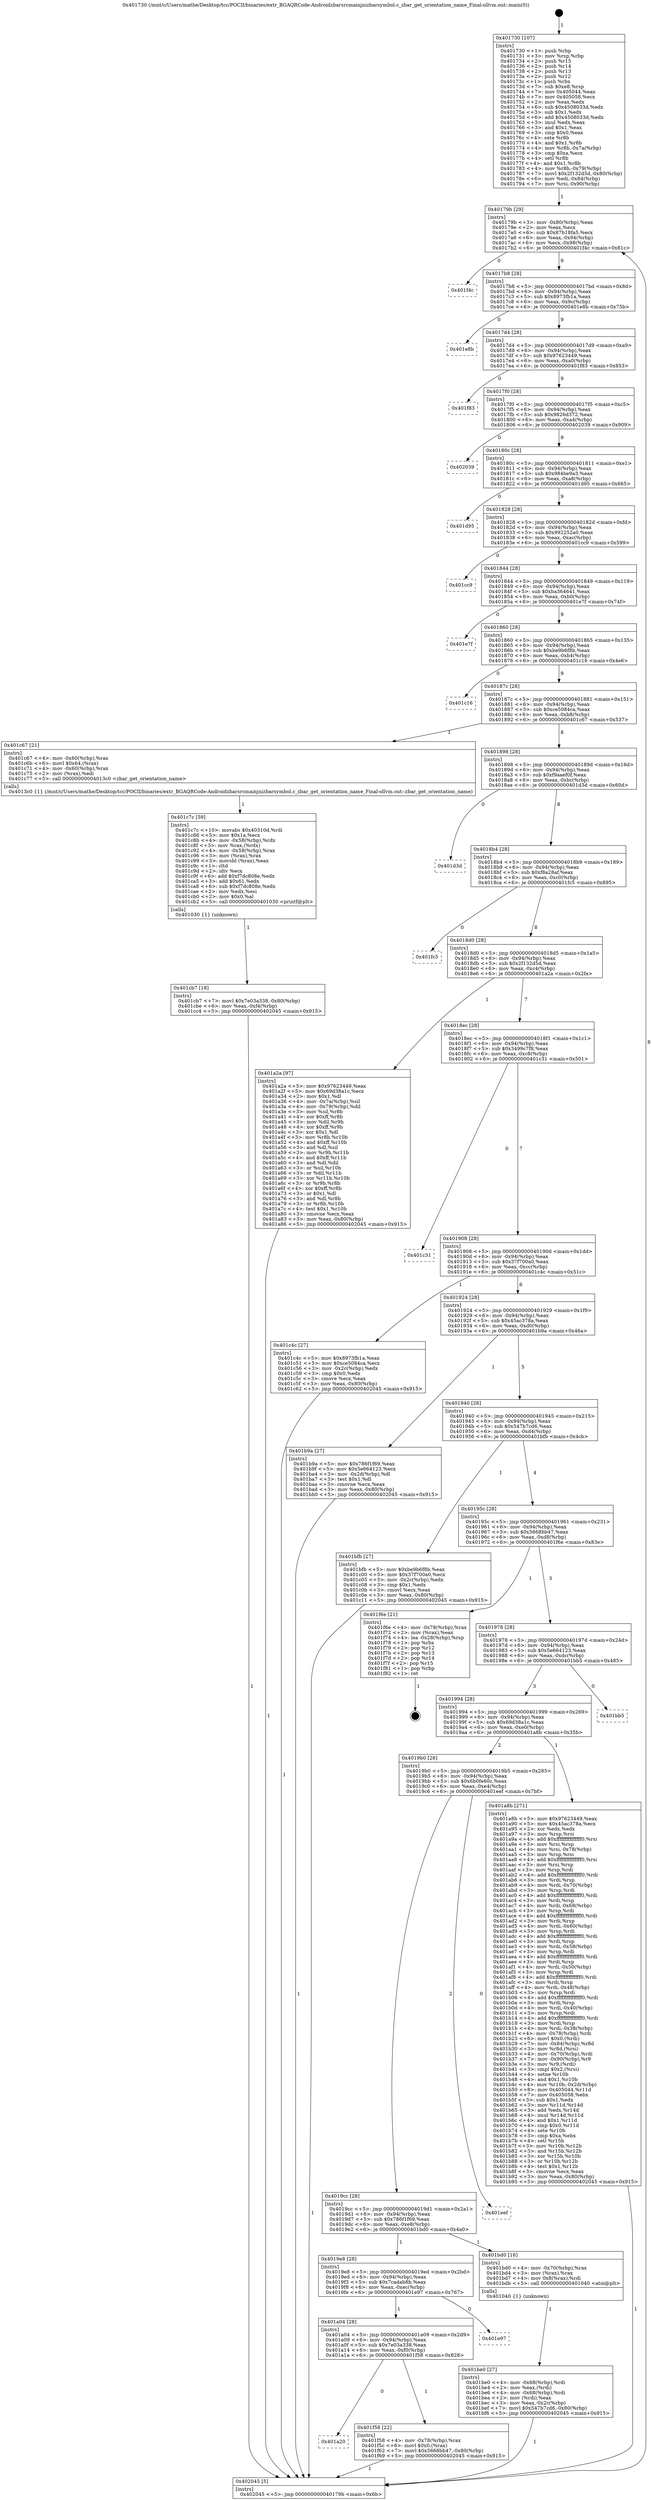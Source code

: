 digraph "0x401730" {
  label = "0x401730 (/mnt/c/Users/mathe/Desktop/tcc/POCII/binaries/extr_BGAQRCode-Androidzbarsrcmainjnizbarsymbol.c_zbar_get_orientation_name_Final-ollvm.out::main(0))"
  labelloc = "t"
  node[shape=record]

  Entry [label="",width=0.3,height=0.3,shape=circle,fillcolor=black,style=filled]
  "0x40179b" [label="{
     0x40179b [29]\l
     | [instrs]\l
     &nbsp;&nbsp;0x40179b \<+3\>: mov -0x80(%rbp),%eax\l
     &nbsp;&nbsp;0x40179e \<+2\>: mov %eax,%ecx\l
     &nbsp;&nbsp;0x4017a0 \<+6\>: sub $0x87b18fa5,%ecx\l
     &nbsp;&nbsp;0x4017a6 \<+6\>: mov %eax,-0x94(%rbp)\l
     &nbsp;&nbsp;0x4017ac \<+6\>: mov %ecx,-0x98(%rbp)\l
     &nbsp;&nbsp;0x4017b2 \<+6\>: je 0000000000401f4c \<main+0x81c\>\l
  }"]
  "0x401f4c" [label="{
     0x401f4c\l
  }", style=dashed]
  "0x4017b8" [label="{
     0x4017b8 [28]\l
     | [instrs]\l
     &nbsp;&nbsp;0x4017b8 \<+5\>: jmp 00000000004017bd \<main+0x8d\>\l
     &nbsp;&nbsp;0x4017bd \<+6\>: mov -0x94(%rbp),%eax\l
     &nbsp;&nbsp;0x4017c3 \<+5\>: sub $0x8973fb1a,%eax\l
     &nbsp;&nbsp;0x4017c8 \<+6\>: mov %eax,-0x9c(%rbp)\l
     &nbsp;&nbsp;0x4017ce \<+6\>: je 0000000000401e8b \<main+0x75b\>\l
  }"]
  Exit [label="",width=0.3,height=0.3,shape=circle,fillcolor=black,style=filled,peripheries=2]
  "0x401e8b" [label="{
     0x401e8b\l
  }", style=dashed]
  "0x4017d4" [label="{
     0x4017d4 [28]\l
     | [instrs]\l
     &nbsp;&nbsp;0x4017d4 \<+5\>: jmp 00000000004017d9 \<main+0xa9\>\l
     &nbsp;&nbsp;0x4017d9 \<+6\>: mov -0x94(%rbp),%eax\l
     &nbsp;&nbsp;0x4017df \<+5\>: sub $0x97623449,%eax\l
     &nbsp;&nbsp;0x4017e4 \<+6\>: mov %eax,-0xa0(%rbp)\l
     &nbsp;&nbsp;0x4017ea \<+6\>: je 0000000000401f83 \<main+0x853\>\l
  }"]
  "0x401a20" [label="{
     0x401a20\l
  }", style=dashed]
  "0x401f83" [label="{
     0x401f83\l
  }", style=dashed]
  "0x4017f0" [label="{
     0x4017f0 [28]\l
     | [instrs]\l
     &nbsp;&nbsp;0x4017f0 \<+5\>: jmp 00000000004017f5 \<main+0xc5\>\l
     &nbsp;&nbsp;0x4017f5 \<+6\>: mov -0x94(%rbp),%eax\l
     &nbsp;&nbsp;0x4017fb \<+5\>: sub $0x9826d372,%eax\l
     &nbsp;&nbsp;0x401800 \<+6\>: mov %eax,-0xa4(%rbp)\l
     &nbsp;&nbsp;0x401806 \<+6\>: je 0000000000402039 \<main+0x909\>\l
  }"]
  "0x401f58" [label="{
     0x401f58 [22]\l
     | [instrs]\l
     &nbsp;&nbsp;0x401f58 \<+4\>: mov -0x78(%rbp),%rax\l
     &nbsp;&nbsp;0x401f5c \<+6\>: movl $0x0,(%rax)\l
     &nbsp;&nbsp;0x401f62 \<+7\>: movl $0x5668bb47,-0x80(%rbp)\l
     &nbsp;&nbsp;0x401f69 \<+5\>: jmp 0000000000402045 \<main+0x915\>\l
  }"]
  "0x402039" [label="{
     0x402039\l
  }", style=dashed]
  "0x40180c" [label="{
     0x40180c [28]\l
     | [instrs]\l
     &nbsp;&nbsp;0x40180c \<+5\>: jmp 0000000000401811 \<main+0xe1\>\l
     &nbsp;&nbsp;0x401811 \<+6\>: mov -0x94(%rbp),%eax\l
     &nbsp;&nbsp;0x401817 \<+5\>: sub $0x984be9a3,%eax\l
     &nbsp;&nbsp;0x40181c \<+6\>: mov %eax,-0xa8(%rbp)\l
     &nbsp;&nbsp;0x401822 \<+6\>: je 0000000000401d95 \<main+0x665\>\l
  }"]
  "0x401a04" [label="{
     0x401a04 [28]\l
     | [instrs]\l
     &nbsp;&nbsp;0x401a04 \<+5\>: jmp 0000000000401a09 \<main+0x2d9\>\l
     &nbsp;&nbsp;0x401a09 \<+6\>: mov -0x94(%rbp),%eax\l
     &nbsp;&nbsp;0x401a0f \<+5\>: sub $0x7e03a338,%eax\l
     &nbsp;&nbsp;0x401a14 \<+6\>: mov %eax,-0xf0(%rbp)\l
     &nbsp;&nbsp;0x401a1a \<+6\>: je 0000000000401f58 \<main+0x828\>\l
  }"]
  "0x401d95" [label="{
     0x401d95\l
  }", style=dashed]
  "0x401828" [label="{
     0x401828 [28]\l
     | [instrs]\l
     &nbsp;&nbsp;0x401828 \<+5\>: jmp 000000000040182d \<main+0xfd\>\l
     &nbsp;&nbsp;0x40182d \<+6\>: mov -0x94(%rbp),%eax\l
     &nbsp;&nbsp;0x401833 \<+5\>: sub $0x992252a0,%eax\l
     &nbsp;&nbsp;0x401838 \<+6\>: mov %eax,-0xac(%rbp)\l
     &nbsp;&nbsp;0x40183e \<+6\>: je 0000000000401cc9 \<main+0x599\>\l
  }"]
  "0x401e97" [label="{
     0x401e97\l
  }", style=dashed]
  "0x401cc9" [label="{
     0x401cc9\l
  }", style=dashed]
  "0x401844" [label="{
     0x401844 [28]\l
     | [instrs]\l
     &nbsp;&nbsp;0x401844 \<+5\>: jmp 0000000000401849 \<main+0x119\>\l
     &nbsp;&nbsp;0x401849 \<+6\>: mov -0x94(%rbp),%eax\l
     &nbsp;&nbsp;0x40184f \<+5\>: sub $0xba364641,%eax\l
     &nbsp;&nbsp;0x401854 \<+6\>: mov %eax,-0xb0(%rbp)\l
     &nbsp;&nbsp;0x40185a \<+6\>: je 0000000000401e7f \<main+0x74f\>\l
  }"]
  "0x401cb7" [label="{
     0x401cb7 [18]\l
     | [instrs]\l
     &nbsp;&nbsp;0x401cb7 \<+7\>: movl $0x7e03a338,-0x80(%rbp)\l
     &nbsp;&nbsp;0x401cbe \<+6\>: mov %eax,-0xf4(%rbp)\l
     &nbsp;&nbsp;0x401cc4 \<+5\>: jmp 0000000000402045 \<main+0x915\>\l
  }"]
  "0x401e7f" [label="{
     0x401e7f\l
  }", style=dashed]
  "0x401860" [label="{
     0x401860 [28]\l
     | [instrs]\l
     &nbsp;&nbsp;0x401860 \<+5\>: jmp 0000000000401865 \<main+0x135\>\l
     &nbsp;&nbsp;0x401865 \<+6\>: mov -0x94(%rbp),%eax\l
     &nbsp;&nbsp;0x40186b \<+5\>: sub $0xbe9b6f8b,%eax\l
     &nbsp;&nbsp;0x401870 \<+6\>: mov %eax,-0xb4(%rbp)\l
     &nbsp;&nbsp;0x401876 \<+6\>: je 0000000000401c16 \<main+0x4e6\>\l
  }"]
  "0x401c7c" [label="{
     0x401c7c [59]\l
     | [instrs]\l
     &nbsp;&nbsp;0x401c7c \<+10\>: movabs $0x40310d,%rdi\l
     &nbsp;&nbsp;0x401c86 \<+5\>: mov $0x1a,%ecx\l
     &nbsp;&nbsp;0x401c8b \<+4\>: mov -0x58(%rbp),%rdx\l
     &nbsp;&nbsp;0x401c8f \<+3\>: mov %rax,(%rdx)\l
     &nbsp;&nbsp;0x401c92 \<+4\>: mov -0x58(%rbp),%rax\l
     &nbsp;&nbsp;0x401c96 \<+3\>: mov (%rax),%rax\l
     &nbsp;&nbsp;0x401c99 \<+3\>: movsbl (%rax),%eax\l
     &nbsp;&nbsp;0x401c9c \<+1\>: cltd\l
     &nbsp;&nbsp;0x401c9d \<+2\>: idiv %ecx\l
     &nbsp;&nbsp;0x401c9f \<+6\>: add $0xf7dc808e,%edx\l
     &nbsp;&nbsp;0x401ca5 \<+3\>: add $0x61,%edx\l
     &nbsp;&nbsp;0x401ca8 \<+6\>: sub $0xf7dc808e,%edx\l
     &nbsp;&nbsp;0x401cae \<+2\>: mov %edx,%esi\l
     &nbsp;&nbsp;0x401cb0 \<+2\>: mov $0x0,%al\l
     &nbsp;&nbsp;0x401cb2 \<+5\>: call 0000000000401030 \<printf@plt\>\l
     | [calls]\l
     &nbsp;&nbsp;0x401030 \{1\} (unknown)\l
  }"]
  "0x401c16" [label="{
     0x401c16\l
  }", style=dashed]
  "0x40187c" [label="{
     0x40187c [28]\l
     | [instrs]\l
     &nbsp;&nbsp;0x40187c \<+5\>: jmp 0000000000401881 \<main+0x151\>\l
     &nbsp;&nbsp;0x401881 \<+6\>: mov -0x94(%rbp),%eax\l
     &nbsp;&nbsp;0x401887 \<+5\>: sub $0xce5084ca,%eax\l
     &nbsp;&nbsp;0x40188c \<+6\>: mov %eax,-0xb8(%rbp)\l
     &nbsp;&nbsp;0x401892 \<+6\>: je 0000000000401c67 \<main+0x537\>\l
  }"]
  "0x401be0" [label="{
     0x401be0 [27]\l
     | [instrs]\l
     &nbsp;&nbsp;0x401be0 \<+4\>: mov -0x68(%rbp),%rdi\l
     &nbsp;&nbsp;0x401be4 \<+2\>: mov %eax,(%rdi)\l
     &nbsp;&nbsp;0x401be6 \<+4\>: mov -0x68(%rbp),%rdi\l
     &nbsp;&nbsp;0x401bea \<+2\>: mov (%rdi),%eax\l
     &nbsp;&nbsp;0x401bec \<+3\>: mov %eax,-0x2c(%rbp)\l
     &nbsp;&nbsp;0x401bef \<+7\>: movl $0x547b7cd6,-0x80(%rbp)\l
     &nbsp;&nbsp;0x401bf6 \<+5\>: jmp 0000000000402045 \<main+0x915\>\l
  }"]
  "0x401c67" [label="{
     0x401c67 [21]\l
     | [instrs]\l
     &nbsp;&nbsp;0x401c67 \<+4\>: mov -0x60(%rbp),%rax\l
     &nbsp;&nbsp;0x401c6b \<+6\>: movl $0x64,(%rax)\l
     &nbsp;&nbsp;0x401c71 \<+4\>: mov -0x60(%rbp),%rax\l
     &nbsp;&nbsp;0x401c75 \<+2\>: mov (%rax),%edi\l
     &nbsp;&nbsp;0x401c77 \<+5\>: call 00000000004013c0 \<zbar_get_orientation_name\>\l
     | [calls]\l
     &nbsp;&nbsp;0x4013c0 \{1\} (/mnt/c/Users/mathe/Desktop/tcc/POCII/binaries/extr_BGAQRCode-Androidzbarsrcmainjnizbarsymbol.c_zbar_get_orientation_name_Final-ollvm.out::zbar_get_orientation_name)\l
  }"]
  "0x401898" [label="{
     0x401898 [28]\l
     | [instrs]\l
     &nbsp;&nbsp;0x401898 \<+5\>: jmp 000000000040189d \<main+0x16d\>\l
     &nbsp;&nbsp;0x40189d \<+6\>: mov -0x94(%rbp),%eax\l
     &nbsp;&nbsp;0x4018a3 \<+5\>: sub $0xf9aaef0f,%eax\l
     &nbsp;&nbsp;0x4018a8 \<+6\>: mov %eax,-0xbc(%rbp)\l
     &nbsp;&nbsp;0x4018ae \<+6\>: je 0000000000401d3d \<main+0x60d\>\l
  }"]
  "0x4019e8" [label="{
     0x4019e8 [28]\l
     | [instrs]\l
     &nbsp;&nbsp;0x4019e8 \<+5\>: jmp 00000000004019ed \<main+0x2bd\>\l
     &nbsp;&nbsp;0x4019ed \<+6\>: mov -0x94(%rbp),%eax\l
     &nbsp;&nbsp;0x4019f3 \<+5\>: sub $0x7cadab8b,%eax\l
     &nbsp;&nbsp;0x4019f8 \<+6\>: mov %eax,-0xec(%rbp)\l
     &nbsp;&nbsp;0x4019fe \<+6\>: je 0000000000401e97 \<main+0x767\>\l
  }"]
  "0x401d3d" [label="{
     0x401d3d\l
  }", style=dashed]
  "0x4018b4" [label="{
     0x4018b4 [28]\l
     | [instrs]\l
     &nbsp;&nbsp;0x4018b4 \<+5\>: jmp 00000000004018b9 \<main+0x189\>\l
     &nbsp;&nbsp;0x4018b9 \<+6\>: mov -0x94(%rbp),%eax\l
     &nbsp;&nbsp;0x4018bf \<+5\>: sub $0xf8a28af,%eax\l
     &nbsp;&nbsp;0x4018c4 \<+6\>: mov %eax,-0xc0(%rbp)\l
     &nbsp;&nbsp;0x4018ca \<+6\>: je 0000000000401fc5 \<main+0x895\>\l
  }"]
  "0x401bd0" [label="{
     0x401bd0 [16]\l
     | [instrs]\l
     &nbsp;&nbsp;0x401bd0 \<+4\>: mov -0x70(%rbp),%rax\l
     &nbsp;&nbsp;0x401bd4 \<+3\>: mov (%rax),%rax\l
     &nbsp;&nbsp;0x401bd7 \<+4\>: mov 0x8(%rax),%rdi\l
     &nbsp;&nbsp;0x401bdb \<+5\>: call 0000000000401040 \<atoi@plt\>\l
     | [calls]\l
     &nbsp;&nbsp;0x401040 \{1\} (unknown)\l
  }"]
  "0x401fc5" [label="{
     0x401fc5\l
  }", style=dashed]
  "0x4018d0" [label="{
     0x4018d0 [28]\l
     | [instrs]\l
     &nbsp;&nbsp;0x4018d0 \<+5\>: jmp 00000000004018d5 \<main+0x1a5\>\l
     &nbsp;&nbsp;0x4018d5 \<+6\>: mov -0x94(%rbp),%eax\l
     &nbsp;&nbsp;0x4018db \<+5\>: sub $0x2f132d5d,%eax\l
     &nbsp;&nbsp;0x4018e0 \<+6\>: mov %eax,-0xc4(%rbp)\l
     &nbsp;&nbsp;0x4018e6 \<+6\>: je 0000000000401a2a \<main+0x2fa\>\l
  }"]
  "0x4019cc" [label="{
     0x4019cc [28]\l
     | [instrs]\l
     &nbsp;&nbsp;0x4019cc \<+5\>: jmp 00000000004019d1 \<main+0x2a1\>\l
     &nbsp;&nbsp;0x4019d1 \<+6\>: mov -0x94(%rbp),%eax\l
     &nbsp;&nbsp;0x4019d7 \<+5\>: sub $0x786f1f69,%eax\l
     &nbsp;&nbsp;0x4019dc \<+6\>: mov %eax,-0xe8(%rbp)\l
     &nbsp;&nbsp;0x4019e2 \<+6\>: je 0000000000401bd0 \<main+0x4a0\>\l
  }"]
  "0x401a2a" [label="{
     0x401a2a [97]\l
     | [instrs]\l
     &nbsp;&nbsp;0x401a2a \<+5\>: mov $0x97623449,%eax\l
     &nbsp;&nbsp;0x401a2f \<+5\>: mov $0x69d38a1c,%ecx\l
     &nbsp;&nbsp;0x401a34 \<+2\>: mov $0x1,%dl\l
     &nbsp;&nbsp;0x401a36 \<+4\>: mov -0x7a(%rbp),%sil\l
     &nbsp;&nbsp;0x401a3a \<+4\>: mov -0x79(%rbp),%dil\l
     &nbsp;&nbsp;0x401a3e \<+3\>: mov %sil,%r8b\l
     &nbsp;&nbsp;0x401a41 \<+4\>: xor $0xff,%r8b\l
     &nbsp;&nbsp;0x401a45 \<+3\>: mov %dil,%r9b\l
     &nbsp;&nbsp;0x401a48 \<+4\>: xor $0xff,%r9b\l
     &nbsp;&nbsp;0x401a4c \<+3\>: xor $0x1,%dl\l
     &nbsp;&nbsp;0x401a4f \<+3\>: mov %r8b,%r10b\l
     &nbsp;&nbsp;0x401a52 \<+4\>: and $0xff,%r10b\l
     &nbsp;&nbsp;0x401a56 \<+3\>: and %dl,%sil\l
     &nbsp;&nbsp;0x401a59 \<+3\>: mov %r9b,%r11b\l
     &nbsp;&nbsp;0x401a5c \<+4\>: and $0xff,%r11b\l
     &nbsp;&nbsp;0x401a60 \<+3\>: and %dl,%dil\l
     &nbsp;&nbsp;0x401a63 \<+3\>: or %sil,%r10b\l
     &nbsp;&nbsp;0x401a66 \<+3\>: or %dil,%r11b\l
     &nbsp;&nbsp;0x401a69 \<+3\>: xor %r11b,%r10b\l
     &nbsp;&nbsp;0x401a6c \<+3\>: or %r9b,%r8b\l
     &nbsp;&nbsp;0x401a6f \<+4\>: xor $0xff,%r8b\l
     &nbsp;&nbsp;0x401a73 \<+3\>: or $0x1,%dl\l
     &nbsp;&nbsp;0x401a76 \<+3\>: and %dl,%r8b\l
     &nbsp;&nbsp;0x401a79 \<+3\>: or %r8b,%r10b\l
     &nbsp;&nbsp;0x401a7c \<+4\>: test $0x1,%r10b\l
     &nbsp;&nbsp;0x401a80 \<+3\>: cmovne %ecx,%eax\l
     &nbsp;&nbsp;0x401a83 \<+3\>: mov %eax,-0x80(%rbp)\l
     &nbsp;&nbsp;0x401a86 \<+5\>: jmp 0000000000402045 \<main+0x915\>\l
  }"]
  "0x4018ec" [label="{
     0x4018ec [28]\l
     | [instrs]\l
     &nbsp;&nbsp;0x4018ec \<+5\>: jmp 00000000004018f1 \<main+0x1c1\>\l
     &nbsp;&nbsp;0x4018f1 \<+6\>: mov -0x94(%rbp),%eax\l
     &nbsp;&nbsp;0x4018f7 \<+5\>: sub $0x3499c7f8,%eax\l
     &nbsp;&nbsp;0x4018fc \<+6\>: mov %eax,-0xc8(%rbp)\l
     &nbsp;&nbsp;0x401902 \<+6\>: je 0000000000401c31 \<main+0x501\>\l
  }"]
  "0x402045" [label="{
     0x402045 [5]\l
     | [instrs]\l
     &nbsp;&nbsp;0x402045 \<+5\>: jmp 000000000040179b \<main+0x6b\>\l
  }"]
  "0x401730" [label="{
     0x401730 [107]\l
     | [instrs]\l
     &nbsp;&nbsp;0x401730 \<+1\>: push %rbp\l
     &nbsp;&nbsp;0x401731 \<+3\>: mov %rsp,%rbp\l
     &nbsp;&nbsp;0x401734 \<+2\>: push %r15\l
     &nbsp;&nbsp;0x401736 \<+2\>: push %r14\l
     &nbsp;&nbsp;0x401738 \<+2\>: push %r13\l
     &nbsp;&nbsp;0x40173a \<+2\>: push %r12\l
     &nbsp;&nbsp;0x40173c \<+1\>: push %rbx\l
     &nbsp;&nbsp;0x40173d \<+7\>: sub $0xe8,%rsp\l
     &nbsp;&nbsp;0x401744 \<+7\>: mov 0x405044,%eax\l
     &nbsp;&nbsp;0x40174b \<+7\>: mov 0x405058,%ecx\l
     &nbsp;&nbsp;0x401752 \<+2\>: mov %eax,%edx\l
     &nbsp;&nbsp;0x401754 \<+6\>: sub $0x4508033d,%edx\l
     &nbsp;&nbsp;0x40175a \<+3\>: sub $0x1,%edx\l
     &nbsp;&nbsp;0x40175d \<+6\>: add $0x4508033d,%edx\l
     &nbsp;&nbsp;0x401763 \<+3\>: imul %edx,%eax\l
     &nbsp;&nbsp;0x401766 \<+3\>: and $0x1,%eax\l
     &nbsp;&nbsp;0x401769 \<+3\>: cmp $0x0,%eax\l
     &nbsp;&nbsp;0x40176c \<+4\>: sete %r8b\l
     &nbsp;&nbsp;0x401770 \<+4\>: and $0x1,%r8b\l
     &nbsp;&nbsp;0x401774 \<+4\>: mov %r8b,-0x7a(%rbp)\l
     &nbsp;&nbsp;0x401778 \<+3\>: cmp $0xa,%ecx\l
     &nbsp;&nbsp;0x40177b \<+4\>: setl %r8b\l
     &nbsp;&nbsp;0x40177f \<+4\>: and $0x1,%r8b\l
     &nbsp;&nbsp;0x401783 \<+4\>: mov %r8b,-0x79(%rbp)\l
     &nbsp;&nbsp;0x401787 \<+7\>: movl $0x2f132d5d,-0x80(%rbp)\l
     &nbsp;&nbsp;0x40178e \<+6\>: mov %edi,-0x84(%rbp)\l
     &nbsp;&nbsp;0x401794 \<+7\>: mov %rsi,-0x90(%rbp)\l
  }"]
  "0x401eef" [label="{
     0x401eef\l
  }", style=dashed]
  "0x401c31" [label="{
     0x401c31\l
  }", style=dashed]
  "0x401908" [label="{
     0x401908 [28]\l
     | [instrs]\l
     &nbsp;&nbsp;0x401908 \<+5\>: jmp 000000000040190d \<main+0x1dd\>\l
     &nbsp;&nbsp;0x40190d \<+6\>: mov -0x94(%rbp),%eax\l
     &nbsp;&nbsp;0x401913 \<+5\>: sub $0x37f700a0,%eax\l
     &nbsp;&nbsp;0x401918 \<+6\>: mov %eax,-0xcc(%rbp)\l
     &nbsp;&nbsp;0x40191e \<+6\>: je 0000000000401c4c \<main+0x51c\>\l
  }"]
  "0x4019b0" [label="{
     0x4019b0 [28]\l
     | [instrs]\l
     &nbsp;&nbsp;0x4019b0 \<+5\>: jmp 00000000004019b5 \<main+0x285\>\l
     &nbsp;&nbsp;0x4019b5 \<+6\>: mov -0x94(%rbp),%eax\l
     &nbsp;&nbsp;0x4019bb \<+5\>: sub $0x6b0fe60c,%eax\l
     &nbsp;&nbsp;0x4019c0 \<+6\>: mov %eax,-0xe4(%rbp)\l
     &nbsp;&nbsp;0x4019c6 \<+6\>: je 0000000000401eef \<main+0x7bf\>\l
  }"]
  "0x401c4c" [label="{
     0x401c4c [27]\l
     | [instrs]\l
     &nbsp;&nbsp;0x401c4c \<+5\>: mov $0x8973fb1a,%eax\l
     &nbsp;&nbsp;0x401c51 \<+5\>: mov $0xce5084ca,%ecx\l
     &nbsp;&nbsp;0x401c56 \<+3\>: mov -0x2c(%rbp),%edx\l
     &nbsp;&nbsp;0x401c59 \<+3\>: cmp $0x0,%edx\l
     &nbsp;&nbsp;0x401c5c \<+3\>: cmove %ecx,%eax\l
     &nbsp;&nbsp;0x401c5f \<+3\>: mov %eax,-0x80(%rbp)\l
     &nbsp;&nbsp;0x401c62 \<+5\>: jmp 0000000000402045 \<main+0x915\>\l
  }"]
  "0x401924" [label="{
     0x401924 [28]\l
     | [instrs]\l
     &nbsp;&nbsp;0x401924 \<+5\>: jmp 0000000000401929 \<main+0x1f9\>\l
     &nbsp;&nbsp;0x401929 \<+6\>: mov -0x94(%rbp),%eax\l
     &nbsp;&nbsp;0x40192f \<+5\>: sub $0x45ac378a,%eax\l
     &nbsp;&nbsp;0x401934 \<+6\>: mov %eax,-0xd0(%rbp)\l
     &nbsp;&nbsp;0x40193a \<+6\>: je 0000000000401b9a \<main+0x46a\>\l
  }"]
  "0x401a8b" [label="{
     0x401a8b [271]\l
     | [instrs]\l
     &nbsp;&nbsp;0x401a8b \<+5\>: mov $0x97623449,%eax\l
     &nbsp;&nbsp;0x401a90 \<+5\>: mov $0x45ac378a,%ecx\l
     &nbsp;&nbsp;0x401a95 \<+2\>: xor %edx,%edx\l
     &nbsp;&nbsp;0x401a97 \<+3\>: mov %rsp,%rsi\l
     &nbsp;&nbsp;0x401a9a \<+4\>: add $0xfffffffffffffff0,%rsi\l
     &nbsp;&nbsp;0x401a9e \<+3\>: mov %rsi,%rsp\l
     &nbsp;&nbsp;0x401aa1 \<+4\>: mov %rsi,-0x78(%rbp)\l
     &nbsp;&nbsp;0x401aa5 \<+3\>: mov %rsp,%rsi\l
     &nbsp;&nbsp;0x401aa8 \<+4\>: add $0xfffffffffffffff0,%rsi\l
     &nbsp;&nbsp;0x401aac \<+3\>: mov %rsi,%rsp\l
     &nbsp;&nbsp;0x401aaf \<+3\>: mov %rsp,%rdi\l
     &nbsp;&nbsp;0x401ab2 \<+4\>: add $0xfffffffffffffff0,%rdi\l
     &nbsp;&nbsp;0x401ab6 \<+3\>: mov %rdi,%rsp\l
     &nbsp;&nbsp;0x401ab9 \<+4\>: mov %rdi,-0x70(%rbp)\l
     &nbsp;&nbsp;0x401abd \<+3\>: mov %rsp,%rdi\l
     &nbsp;&nbsp;0x401ac0 \<+4\>: add $0xfffffffffffffff0,%rdi\l
     &nbsp;&nbsp;0x401ac4 \<+3\>: mov %rdi,%rsp\l
     &nbsp;&nbsp;0x401ac7 \<+4\>: mov %rdi,-0x68(%rbp)\l
     &nbsp;&nbsp;0x401acb \<+3\>: mov %rsp,%rdi\l
     &nbsp;&nbsp;0x401ace \<+4\>: add $0xfffffffffffffff0,%rdi\l
     &nbsp;&nbsp;0x401ad2 \<+3\>: mov %rdi,%rsp\l
     &nbsp;&nbsp;0x401ad5 \<+4\>: mov %rdi,-0x60(%rbp)\l
     &nbsp;&nbsp;0x401ad9 \<+3\>: mov %rsp,%rdi\l
     &nbsp;&nbsp;0x401adc \<+4\>: add $0xfffffffffffffff0,%rdi\l
     &nbsp;&nbsp;0x401ae0 \<+3\>: mov %rdi,%rsp\l
     &nbsp;&nbsp;0x401ae3 \<+4\>: mov %rdi,-0x58(%rbp)\l
     &nbsp;&nbsp;0x401ae7 \<+3\>: mov %rsp,%rdi\l
     &nbsp;&nbsp;0x401aea \<+4\>: add $0xfffffffffffffff0,%rdi\l
     &nbsp;&nbsp;0x401aee \<+3\>: mov %rdi,%rsp\l
     &nbsp;&nbsp;0x401af1 \<+4\>: mov %rdi,-0x50(%rbp)\l
     &nbsp;&nbsp;0x401af5 \<+3\>: mov %rsp,%rdi\l
     &nbsp;&nbsp;0x401af8 \<+4\>: add $0xfffffffffffffff0,%rdi\l
     &nbsp;&nbsp;0x401afc \<+3\>: mov %rdi,%rsp\l
     &nbsp;&nbsp;0x401aff \<+4\>: mov %rdi,-0x48(%rbp)\l
     &nbsp;&nbsp;0x401b03 \<+3\>: mov %rsp,%rdi\l
     &nbsp;&nbsp;0x401b06 \<+4\>: add $0xfffffffffffffff0,%rdi\l
     &nbsp;&nbsp;0x401b0a \<+3\>: mov %rdi,%rsp\l
     &nbsp;&nbsp;0x401b0d \<+4\>: mov %rdi,-0x40(%rbp)\l
     &nbsp;&nbsp;0x401b11 \<+3\>: mov %rsp,%rdi\l
     &nbsp;&nbsp;0x401b14 \<+4\>: add $0xfffffffffffffff0,%rdi\l
     &nbsp;&nbsp;0x401b18 \<+3\>: mov %rdi,%rsp\l
     &nbsp;&nbsp;0x401b1b \<+4\>: mov %rdi,-0x38(%rbp)\l
     &nbsp;&nbsp;0x401b1f \<+4\>: mov -0x78(%rbp),%rdi\l
     &nbsp;&nbsp;0x401b23 \<+6\>: movl $0x0,(%rdi)\l
     &nbsp;&nbsp;0x401b29 \<+7\>: mov -0x84(%rbp),%r8d\l
     &nbsp;&nbsp;0x401b30 \<+3\>: mov %r8d,(%rsi)\l
     &nbsp;&nbsp;0x401b33 \<+4\>: mov -0x70(%rbp),%rdi\l
     &nbsp;&nbsp;0x401b37 \<+7\>: mov -0x90(%rbp),%r9\l
     &nbsp;&nbsp;0x401b3e \<+3\>: mov %r9,(%rdi)\l
     &nbsp;&nbsp;0x401b41 \<+3\>: cmpl $0x2,(%rsi)\l
     &nbsp;&nbsp;0x401b44 \<+4\>: setne %r10b\l
     &nbsp;&nbsp;0x401b48 \<+4\>: and $0x1,%r10b\l
     &nbsp;&nbsp;0x401b4c \<+4\>: mov %r10b,-0x2d(%rbp)\l
     &nbsp;&nbsp;0x401b50 \<+8\>: mov 0x405044,%r11d\l
     &nbsp;&nbsp;0x401b58 \<+7\>: mov 0x405058,%ebx\l
     &nbsp;&nbsp;0x401b5f \<+3\>: sub $0x1,%edx\l
     &nbsp;&nbsp;0x401b62 \<+3\>: mov %r11d,%r14d\l
     &nbsp;&nbsp;0x401b65 \<+3\>: add %edx,%r14d\l
     &nbsp;&nbsp;0x401b68 \<+4\>: imul %r14d,%r11d\l
     &nbsp;&nbsp;0x401b6c \<+4\>: and $0x1,%r11d\l
     &nbsp;&nbsp;0x401b70 \<+4\>: cmp $0x0,%r11d\l
     &nbsp;&nbsp;0x401b74 \<+4\>: sete %r10b\l
     &nbsp;&nbsp;0x401b78 \<+3\>: cmp $0xa,%ebx\l
     &nbsp;&nbsp;0x401b7b \<+4\>: setl %r15b\l
     &nbsp;&nbsp;0x401b7f \<+3\>: mov %r10b,%r12b\l
     &nbsp;&nbsp;0x401b82 \<+3\>: and %r15b,%r12b\l
     &nbsp;&nbsp;0x401b85 \<+3\>: xor %r15b,%r10b\l
     &nbsp;&nbsp;0x401b88 \<+3\>: or %r10b,%r12b\l
     &nbsp;&nbsp;0x401b8b \<+4\>: test $0x1,%r12b\l
     &nbsp;&nbsp;0x401b8f \<+3\>: cmovne %ecx,%eax\l
     &nbsp;&nbsp;0x401b92 \<+3\>: mov %eax,-0x80(%rbp)\l
     &nbsp;&nbsp;0x401b95 \<+5\>: jmp 0000000000402045 \<main+0x915\>\l
  }"]
  "0x401b9a" [label="{
     0x401b9a [27]\l
     | [instrs]\l
     &nbsp;&nbsp;0x401b9a \<+5\>: mov $0x786f1f69,%eax\l
     &nbsp;&nbsp;0x401b9f \<+5\>: mov $0x5e664123,%ecx\l
     &nbsp;&nbsp;0x401ba4 \<+3\>: mov -0x2d(%rbp),%dl\l
     &nbsp;&nbsp;0x401ba7 \<+3\>: test $0x1,%dl\l
     &nbsp;&nbsp;0x401baa \<+3\>: cmovne %ecx,%eax\l
     &nbsp;&nbsp;0x401bad \<+3\>: mov %eax,-0x80(%rbp)\l
     &nbsp;&nbsp;0x401bb0 \<+5\>: jmp 0000000000402045 \<main+0x915\>\l
  }"]
  "0x401940" [label="{
     0x401940 [28]\l
     | [instrs]\l
     &nbsp;&nbsp;0x401940 \<+5\>: jmp 0000000000401945 \<main+0x215\>\l
     &nbsp;&nbsp;0x401945 \<+6\>: mov -0x94(%rbp),%eax\l
     &nbsp;&nbsp;0x40194b \<+5\>: sub $0x547b7cd6,%eax\l
     &nbsp;&nbsp;0x401950 \<+6\>: mov %eax,-0xd4(%rbp)\l
     &nbsp;&nbsp;0x401956 \<+6\>: je 0000000000401bfb \<main+0x4cb\>\l
  }"]
  "0x401994" [label="{
     0x401994 [28]\l
     | [instrs]\l
     &nbsp;&nbsp;0x401994 \<+5\>: jmp 0000000000401999 \<main+0x269\>\l
     &nbsp;&nbsp;0x401999 \<+6\>: mov -0x94(%rbp),%eax\l
     &nbsp;&nbsp;0x40199f \<+5\>: sub $0x69d38a1c,%eax\l
     &nbsp;&nbsp;0x4019a4 \<+6\>: mov %eax,-0xe0(%rbp)\l
     &nbsp;&nbsp;0x4019aa \<+6\>: je 0000000000401a8b \<main+0x35b\>\l
  }"]
  "0x401bfb" [label="{
     0x401bfb [27]\l
     | [instrs]\l
     &nbsp;&nbsp;0x401bfb \<+5\>: mov $0xbe9b6f8b,%eax\l
     &nbsp;&nbsp;0x401c00 \<+5\>: mov $0x37f700a0,%ecx\l
     &nbsp;&nbsp;0x401c05 \<+3\>: mov -0x2c(%rbp),%edx\l
     &nbsp;&nbsp;0x401c08 \<+3\>: cmp $0x1,%edx\l
     &nbsp;&nbsp;0x401c0b \<+3\>: cmovl %ecx,%eax\l
     &nbsp;&nbsp;0x401c0e \<+3\>: mov %eax,-0x80(%rbp)\l
     &nbsp;&nbsp;0x401c11 \<+5\>: jmp 0000000000402045 \<main+0x915\>\l
  }"]
  "0x40195c" [label="{
     0x40195c [28]\l
     | [instrs]\l
     &nbsp;&nbsp;0x40195c \<+5\>: jmp 0000000000401961 \<main+0x231\>\l
     &nbsp;&nbsp;0x401961 \<+6\>: mov -0x94(%rbp),%eax\l
     &nbsp;&nbsp;0x401967 \<+5\>: sub $0x5668bb47,%eax\l
     &nbsp;&nbsp;0x40196c \<+6\>: mov %eax,-0xd8(%rbp)\l
     &nbsp;&nbsp;0x401972 \<+6\>: je 0000000000401f6e \<main+0x83e\>\l
  }"]
  "0x401bb5" [label="{
     0x401bb5\l
  }", style=dashed]
  "0x401f6e" [label="{
     0x401f6e [21]\l
     | [instrs]\l
     &nbsp;&nbsp;0x401f6e \<+4\>: mov -0x78(%rbp),%rax\l
     &nbsp;&nbsp;0x401f72 \<+2\>: mov (%rax),%eax\l
     &nbsp;&nbsp;0x401f74 \<+4\>: lea -0x28(%rbp),%rsp\l
     &nbsp;&nbsp;0x401f78 \<+1\>: pop %rbx\l
     &nbsp;&nbsp;0x401f79 \<+2\>: pop %r12\l
     &nbsp;&nbsp;0x401f7b \<+2\>: pop %r13\l
     &nbsp;&nbsp;0x401f7d \<+2\>: pop %r14\l
     &nbsp;&nbsp;0x401f7f \<+2\>: pop %r15\l
     &nbsp;&nbsp;0x401f81 \<+1\>: pop %rbp\l
     &nbsp;&nbsp;0x401f82 \<+1\>: ret\l
  }"]
  "0x401978" [label="{
     0x401978 [28]\l
     | [instrs]\l
     &nbsp;&nbsp;0x401978 \<+5\>: jmp 000000000040197d \<main+0x24d\>\l
     &nbsp;&nbsp;0x40197d \<+6\>: mov -0x94(%rbp),%eax\l
     &nbsp;&nbsp;0x401983 \<+5\>: sub $0x5e664123,%eax\l
     &nbsp;&nbsp;0x401988 \<+6\>: mov %eax,-0xdc(%rbp)\l
     &nbsp;&nbsp;0x40198e \<+6\>: je 0000000000401bb5 \<main+0x485\>\l
  }"]
  Entry -> "0x401730" [label=" 1"]
  "0x40179b" -> "0x401f4c" [label=" 0"]
  "0x40179b" -> "0x4017b8" [label=" 9"]
  "0x401f6e" -> Exit [label=" 1"]
  "0x4017b8" -> "0x401e8b" [label=" 0"]
  "0x4017b8" -> "0x4017d4" [label=" 9"]
  "0x401f58" -> "0x402045" [label=" 1"]
  "0x4017d4" -> "0x401f83" [label=" 0"]
  "0x4017d4" -> "0x4017f0" [label=" 9"]
  "0x401a04" -> "0x401a20" [label=" 0"]
  "0x4017f0" -> "0x402039" [label=" 0"]
  "0x4017f0" -> "0x40180c" [label=" 9"]
  "0x401a04" -> "0x401f58" [label=" 1"]
  "0x40180c" -> "0x401d95" [label=" 0"]
  "0x40180c" -> "0x401828" [label=" 9"]
  "0x4019e8" -> "0x401a04" [label=" 1"]
  "0x401828" -> "0x401cc9" [label=" 0"]
  "0x401828" -> "0x401844" [label=" 9"]
  "0x4019e8" -> "0x401e97" [label=" 0"]
  "0x401844" -> "0x401e7f" [label=" 0"]
  "0x401844" -> "0x401860" [label=" 9"]
  "0x401cb7" -> "0x402045" [label=" 1"]
  "0x401860" -> "0x401c16" [label=" 0"]
  "0x401860" -> "0x40187c" [label=" 9"]
  "0x401c7c" -> "0x401cb7" [label=" 1"]
  "0x40187c" -> "0x401c67" [label=" 1"]
  "0x40187c" -> "0x401898" [label=" 8"]
  "0x401c67" -> "0x401c7c" [label=" 1"]
  "0x401898" -> "0x401d3d" [label=" 0"]
  "0x401898" -> "0x4018b4" [label=" 8"]
  "0x401c4c" -> "0x402045" [label=" 1"]
  "0x4018b4" -> "0x401fc5" [label=" 0"]
  "0x4018b4" -> "0x4018d0" [label=" 8"]
  "0x401bfb" -> "0x402045" [label=" 1"]
  "0x4018d0" -> "0x401a2a" [label=" 1"]
  "0x4018d0" -> "0x4018ec" [label=" 7"]
  "0x401a2a" -> "0x402045" [label=" 1"]
  "0x401730" -> "0x40179b" [label=" 1"]
  "0x402045" -> "0x40179b" [label=" 8"]
  "0x401bd0" -> "0x401be0" [label=" 1"]
  "0x4018ec" -> "0x401c31" [label=" 0"]
  "0x4018ec" -> "0x401908" [label=" 7"]
  "0x4019cc" -> "0x4019e8" [label=" 1"]
  "0x401908" -> "0x401c4c" [label=" 1"]
  "0x401908" -> "0x401924" [label=" 6"]
  "0x4019b0" -> "0x4019cc" [label=" 2"]
  "0x401924" -> "0x401b9a" [label=" 1"]
  "0x401924" -> "0x401940" [label=" 5"]
  "0x4019b0" -> "0x401eef" [label=" 0"]
  "0x401940" -> "0x401bfb" [label=" 1"]
  "0x401940" -> "0x40195c" [label=" 4"]
  "0x401b9a" -> "0x402045" [label=" 1"]
  "0x40195c" -> "0x401f6e" [label=" 1"]
  "0x40195c" -> "0x401978" [label=" 3"]
  "0x401a8b" -> "0x402045" [label=" 1"]
  "0x401978" -> "0x401bb5" [label=" 0"]
  "0x401978" -> "0x401994" [label=" 3"]
  "0x4019cc" -> "0x401bd0" [label=" 1"]
  "0x401994" -> "0x401a8b" [label=" 1"]
  "0x401994" -> "0x4019b0" [label=" 2"]
  "0x401be0" -> "0x402045" [label=" 1"]
}
